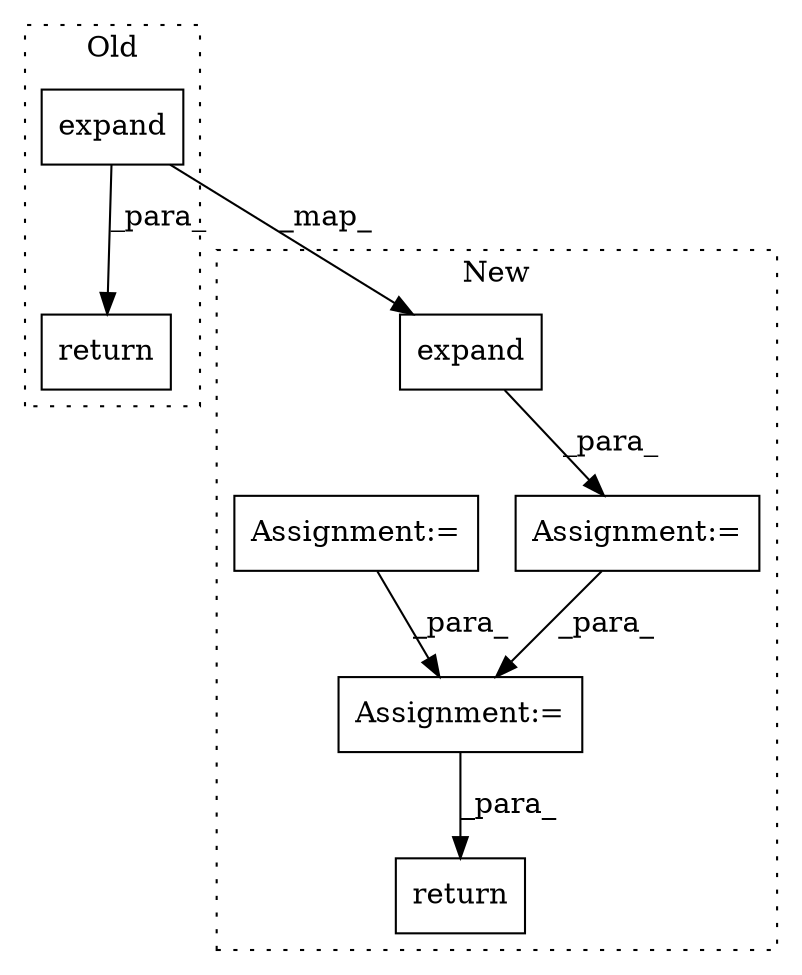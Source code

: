 digraph G {
subgraph cluster0 {
1 [label="expand" a="32" s="3562,3582" l="7,1" shape="box"];
7 [label="return" a="41" s="3507" l="7" shape="box"];
label = "Old";
style="dotted";
}
subgraph cluster1 {
2 [label="expand" a="32" s="3601,3621" l="7,1" shape="box"];
3 [label="Assignment:=" a="7" s="3925" l="1" shape="box"];
4 [label="return" a="41" s="4110" l="7" shape="box"];
5 [label="Assignment:=" a="7" s="2698" l="9" shape="box"];
6 [label="Assignment:=" a="7" s="3589" l="1" shape="box"];
label = "New";
style="dotted";
}
1 -> 2 [label="_map_"];
1 -> 7 [label="_para_"];
2 -> 6 [label="_para_"];
3 -> 4 [label="_para_"];
5 -> 3 [label="_para_"];
6 -> 3 [label="_para_"];
}
